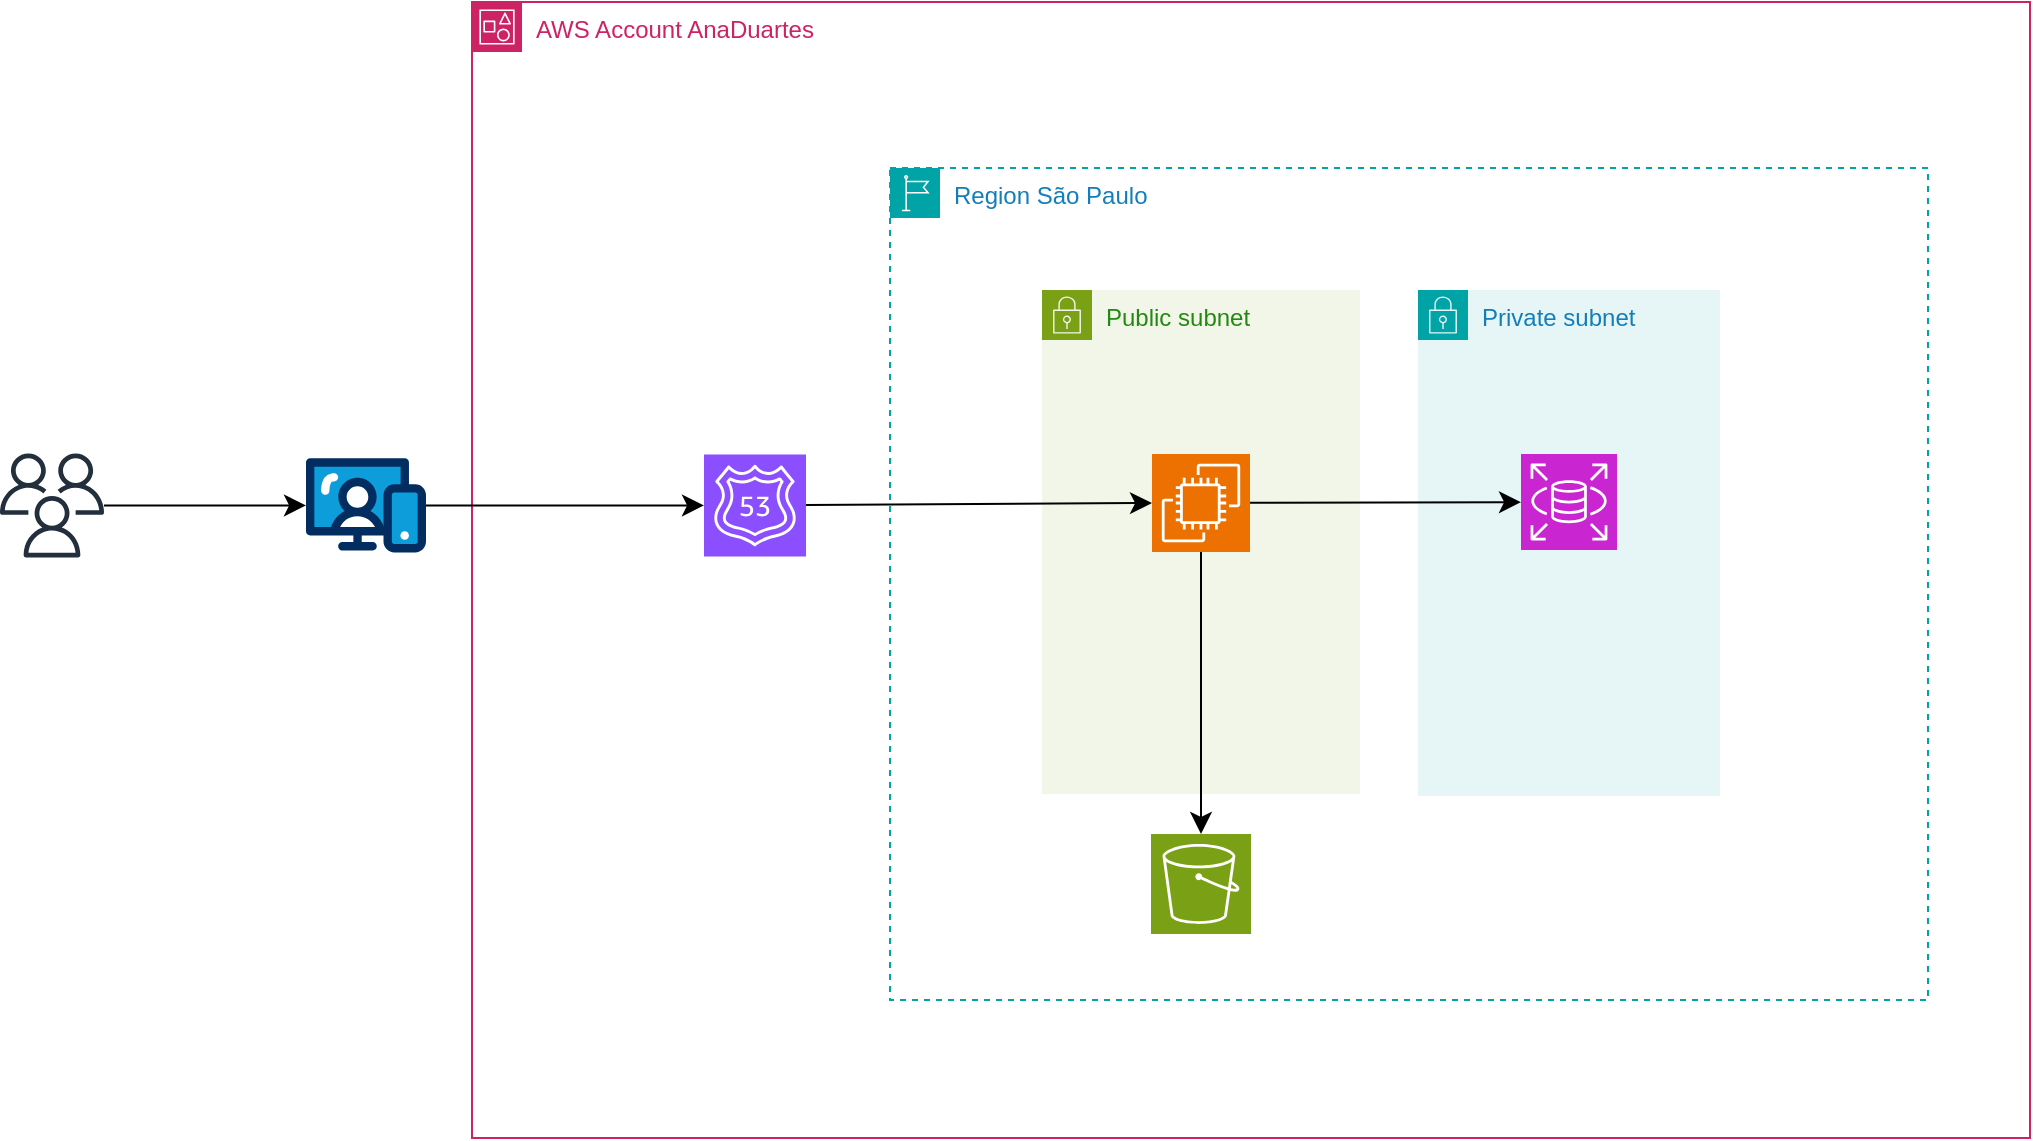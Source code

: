 <mxfile version="24.7.7">
  <diagram name="Página-1" id="DQ7KSsER-GnalfvxLtHc">
    <mxGraphModel dx="1597" dy="1223" grid="0" gridSize="10" guides="1" tooltips="1" connect="1" arrows="1" fold="1" page="0" pageScale="1" pageWidth="827" pageHeight="1169" math="0" shadow="0">
      <root>
        <mxCell id="0" />
        <mxCell id="1" parent="0" />
        <mxCell id="xjHvmWYcJlxAKBO4dc0I-1" value="AWS Account AnaDuartes" style="points=[[0,0],[0.25,0],[0.5,0],[0.75,0],[1,0],[1,0.25],[1,0.5],[1,0.75],[1,1],[0.75,1],[0.5,1],[0.25,1],[0,1],[0,0.75],[0,0.5],[0,0.25]];outlineConnect=0;gradientColor=none;html=1;whiteSpace=wrap;fontSize=12;fontStyle=0;container=1;pointerEvents=0;collapsible=0;recursiveResize=0;shape=mxgraph.aws4.group;grIcon=mxgraph.aws4.group_account;strokeColor=#CD2264;fillColor=none;verticalAlign=top;align=left;spacingLeft=30;fontColor=#CD2264;dashed=0;" vertex="1" parent="1">
          <mxGeometry y="-152" width="779" height="568" as="geometry" />
        </mxCell>
        <mxCell id="xjHvmWYcJlxAKBO4dc0I-2" value="Region São Paulo" style="points=[[0,0],[0.25,0],[0.5,0],[0.75,0],[1,0],[1,0.25],[1,0.5],[1,0.75],[1,1],[0.75,1],[0.5,1],[0.25,1],[0,1],[0,0.75],[0,0.5],[0,0.25]];outlineConnect=0;gradientColor=none;html=1;whiteSpace=wrap;fontSize=12;fontStyle=0;container=1;pointerEvents=0;collapsible=0;recursiveResize=0;shape=mxgraph.aws4.group;grIcon=mxgraph.aws4.group_region;strokeColor=#00A4A6;fillColor=none;verticalAlign=top;align=left;spacingLeft=30;fontColor=#147EBA;dashed=1;" vertex="1" parent="xjHvmWYcJlxAKBO4dc0I-1">
          <mxGeometry x="209" y="83" width="519" height="416" as="geometry" />
        </mxCell>
        <mxCell id="xjHvmWYcJlxAKBO4dc0I-9" value="Private subnet" style="points=[[0,0],[0.25,0],[0.5,0],[0.75,0],[1,0],[1,0.25],[1,0.5],[1,0.75],[1,1],[0.75,1],[0.5,1],[0.25,1],[0,1],[0,0.75],[0,0.5],[0,0.25]];outlineConnect=0;gradientColor=none;html=1;whiteSpace=wrap;fontSize=12;fontStyle=0;container=1;pointerEvents=0;collapsible=0;recursiveResize=0;shape=mxgraph.aws4.group;grIcon=mxgraph.aws4.group_security_group;grStroke=0;strokeColor=#00A4A6;fillColor=#E6F6F7;verticalAlign=top;align=left;spacingLeft=30;fontColor=#147EBA;dashed=0;" vertex="1" parent="xjHvmWYcJlxAKBO4dc0I-2">
          <mxGeometry x="264" y="61" width="151" height="253" as="geometry" />
        </mxCell>
        <mxCell id="xjHvmWYcJlxAKBO4dc0I-10" value="" style="sketch=0;points=[[0,0,0],[0.25,0,0],[0.5,0,0],[0.75,0,0],[1,0,0],[0,1,0],[0.25,1,0],[0.5,1,0],[0.75,1,0],[1,1,0],[0,0.25,0],[0,0.5,0],[0,0.75,0],[1,0.25,0],[1,0.5,0],[1,0.75,0]];outlineConnect=0;fontColor=#232F3E;fillColor=#C925D1;strokeColor=#ffffff;dashed=0;verticalLabelPosition=bottom;verticalAlign=top;align=center;html=1;fontSize=12;fontStyle=0;aspect=fixed;shape=mxgraph.aws4.resourceIcon;resIcon=mxgraph.aws4.rds;" vertex="1" parent="xjHvmWYcJlxAKBO4dc0I-9">
          <mxGeometry x="51.5" y="82" width="48" height="48" as="geometry" />
        </mxCell>
        <mxCell id="xjHvmWYcJlxAKBO4dc0I-6" value="Public subnet" style="points=[[0,0],[0.25,0],[0.5,0],[0.75,0],[1,0],[1,0.25],[1,0.5],[1,0.75],[1,1],[0.75,1],[0.5,1],[0.25,1],[0,1],[0,0.75],[0,0.5],[0,0.25]];outlineConnect=0;gradientColor=none;html=1;whiteSpace=wrap;fontSize=12;fontStyle=0;container=1;pointerEvents=0;collapsible=0;recursiveResize=0;shape=mxgraph.aws4.group;grIcon=mxgraph.aws4.group_security_group;grStroke=0;strokeColor=#7AA116;fillColor=#F2F6E8;verticalAlign=top;align=left;spacingLeft=30;fontColor=#248814;dashed=0;" vertex="1" parent="xjHvmWYcJlxAKBO4dc0I-2">
          <mxGeometry x="76" y="61" width="159" height="252" as="geometry" />
        </mxCell>
        <mxCell id="xjHvmWYcJlxAKBO4dc0I-11" value="" style="sketch=0;points=[[0,0,0],[0.25,0,0],[0.5,0,0],[0.75,0,0],[1,0,0],[0,1,0],[0.25,1,0],[0.5,1,0],[0.75,1,0],[1,1,0],[0,0.25,0],[0,0.5,0],[0,0.75,0],[1,0.25,0],[1,0.5,0],[1,0.75,0]];outlineConnect=0;fontColor=#232F3E;fillColor=#ED7100;strokeColor=#ffffff;dashed=0;verticalLabelPosition=bottom;verticalAlign=top;align=center;html=1;fontSize=12;fontStyle=0;aspect=fixed;shape=mxgraph.aws4.resourceIcon;resIcon=mxgraph.aws4.ec2;" vertex="1" parent="xjHvmWYcJlxAKBO4dc0I-6">
          <mxGeometry x="55" y="82" width="49" height="49" as="geometry" />
        </mxCell>
        <mxCell id="xjHvmWYcJlxAKBO4dc0I-19" value="" style="edgeStyle=none;curved=1;rounded=0;orthogonalLoop=1;jettySize=auto;html=1;fontSize=12;startSize=8;endSize=8;" edge="1" parent="xjHvmWYcJlxAKBO4dc0I-2" source="xjHvmWYcJlxAKBO4dc0I-11" target="xjHvmWYcJlxAKBO4dc0I-10">
          <mxGeometry relative="1" as="geometry" />
        </mxCell>
        <mxCell id="xjHvmWYcJlxAKBO4dc0I-23" value="" style="sketch=0;points=[[0,0,0],[0.25,0,0],[0.5,0,0],[0.75,0,0],[1,0,0],[0,1,0],[0.25,1,0],[0.5,1,0],[0.75,1,0],[1,1,0],[0,0.25,0],[0,0.5,0],[0,0.75,0],[1,0.25,0],[1,0.5,0],[1,0.75,0]];outlineConnect=0;fontColor=#232F3E;fillColor=#7AA116;strokeColor=#ffffff;dashed=0;verticalLabelPosition=bottom;verticalAlign=top;align=center;html=1;fontSize=12;fontStyle=0;aspect=fixed;shape=mxgraph.aws4.resourceIcon;resIcon=mxgraph.aws4.s3;" vertex="1" parent="xjHvmWYcJlxAKBO4dc0I-2">
          <mxGeometry x="130.5" y="333" width="50" height="50" as="geometry" />
        </mxCell>
        <mxCell id="xjHvmWYcJlxAKBO4dc0I-25" style="edgeStyle=none;curved=1;rounded=0;orthogonalLoop=1;jettySize=auto;html=1;exitX=0.75;exitY=1;exitDx=0;exitDy=0;exitPerimeter=0;fontSize=12;startSize=8;endSize=8;" edge="1" parent="xjHvmWYcJlxAKBO4dc0I-2" source="xjHvmWYcJlxAKBO4dc0I-23" target="xjHvmWYcJlxAKBO4dc0I-23">
          <mxGeometry relative="1" as="geometry" />
        </mxCell>
        <mxCell id="xjHvmWYcJlxAKBO4dc0I-26" value="" style="edgeStyle=none;curved=1;rounded=0;orthogonalLoop=1;jettySize=auto;html=1;fontSize=12;startSize=8;endSize=8;" edge="1" parent="xjHvmWYcJlxAKBO4dc0I-2" source="xjHvmWYcJlxAKBO4dc0I-11" target="xjHvmWYcJlxAKBO4dc0I-23">
          <mxGeometry relative="1" as="geometry" />
        </mxCell>
        <mxCell id="xjHvmWYcJlxAKBO4dc0I-12" value="" style="sketch=0;points=[[0,0,0],[0.25,0,0],[0.5,0,0],[0.75,0,0],[1,0,0],[0,1,0],[0.25,1,0],[0.5,1,0],[0.75,1,0],[1,1,0],[0,0.25,0],[0,0.5,0],[0,0.75,0],[1,0.25,0],[1,0.5,0],[1,0.75,0]];outlineConnect=0;fontColor=#232F3E;fillColor=#8C4FFF;strokeColor=#ffffff;dashed=0;verticalLabelPosition=bottom;verticalAlign=top;align=center;html=1;fontSize=12;fontStyle=0;aspect=fixed;shape=mxgraph.aws4.resourceIcon;resIcon=mxgraph.aws4.route_53;" vertex="1" parent="xjHvmWYcJlxAKBO4dc0I-1">
          <mxGeometry x="116" y="226.2" width="51" height="51" as="geometry" />
        </mxCell>
        <mxCell id="xjHvmWYcJlxAKBO4dc0I-18" style="edgeStyle=none;curved=1;rounded=0;orthogonalLoop=1;jettySize=auto;html=1;entryX=0;entryY=0.5;entryDx=0;entryDy=0;entryPerimeter=0;fontSize=12;startSize=8;endSize=8;" edge="1" parent="xjHvmWYcJlxAKBO4dc0I-1" source="xjHvmWYcJlxAKBO4dc0I-12" target="xjHvmWYcJlxAKBO4dc0I-11">
          <mxGeometry relative="1" as="geometry" />
        </mxCell>
        <mxCell id="xjHvmWYcJlxAKBO4dc0I-22" value="" style="edgeStyle=none;curved=1;rounded=0;orthogonalLoop=1;jettySize=auto;html=1;fontSize=12;startSize=8;endSize=8;" edge="1" parent="1" source="xjHvmWYcJlxAKBO4dc0I-15" target="xjHvmWYcJlxAKBO4dc0I-17">
          <mxGeometry relative="1" as="geometry" />
        </mxCell>
        <mxCell id="xjHvmWYcJlxAKBO4dc0I-15" value="" style="sketch=0;outlineConnect=0;fontColor=#232F3E;gradientColor=none;fillColor=#232F3D;strokeColor=none;dashed=0;verticalLabelPosition=bottom;verticalAlign=top;align=center;html=1;fontSize=12;fontStyle=0;aspect=fixed;pointerEvents=1;shape=mxgraph.aws4.users;" vertex="1" parent="1">
          <mxGeometry x="-236" y="73.7" width="52" height="52" as="geometry" />
        </mxCell>
        <mxCell id="xjHvmWYcJlxAKBO4dc0I-21" value="" style="edgeStyle=none;curved=1;rounded=0;orthogonalLoop=1;jettySize=auto;html=1;fontSize=12;startSize=8;endSize=8;" edge="1" parent="1" source="xjHvmWYcJlxAKBO4dc0I-17" target="xjHvmWYcJlxAKBO4dc0I-12">
          <mxGeometry relative="1" as="geometry">
            <mxPoint x="58" y="99.7" as="targetPoint" />
          </mxGeometry>
        </mxCell>
        <mxCell id="xjHvmWYcJlxAKBO4dc0I-17" value="" style="verticalLabelPosition=bottom;aspect=fixed;html=1;shape=mxgraph.salesforce.web;" vertex="1" parent="1">
          <mxGeometry x="-83" y="76" width="60" height="47.4" as="geometry" />
        </mxCell>
      </root>
    </mxGraphModel>
  </diagram>
</mxfile>
